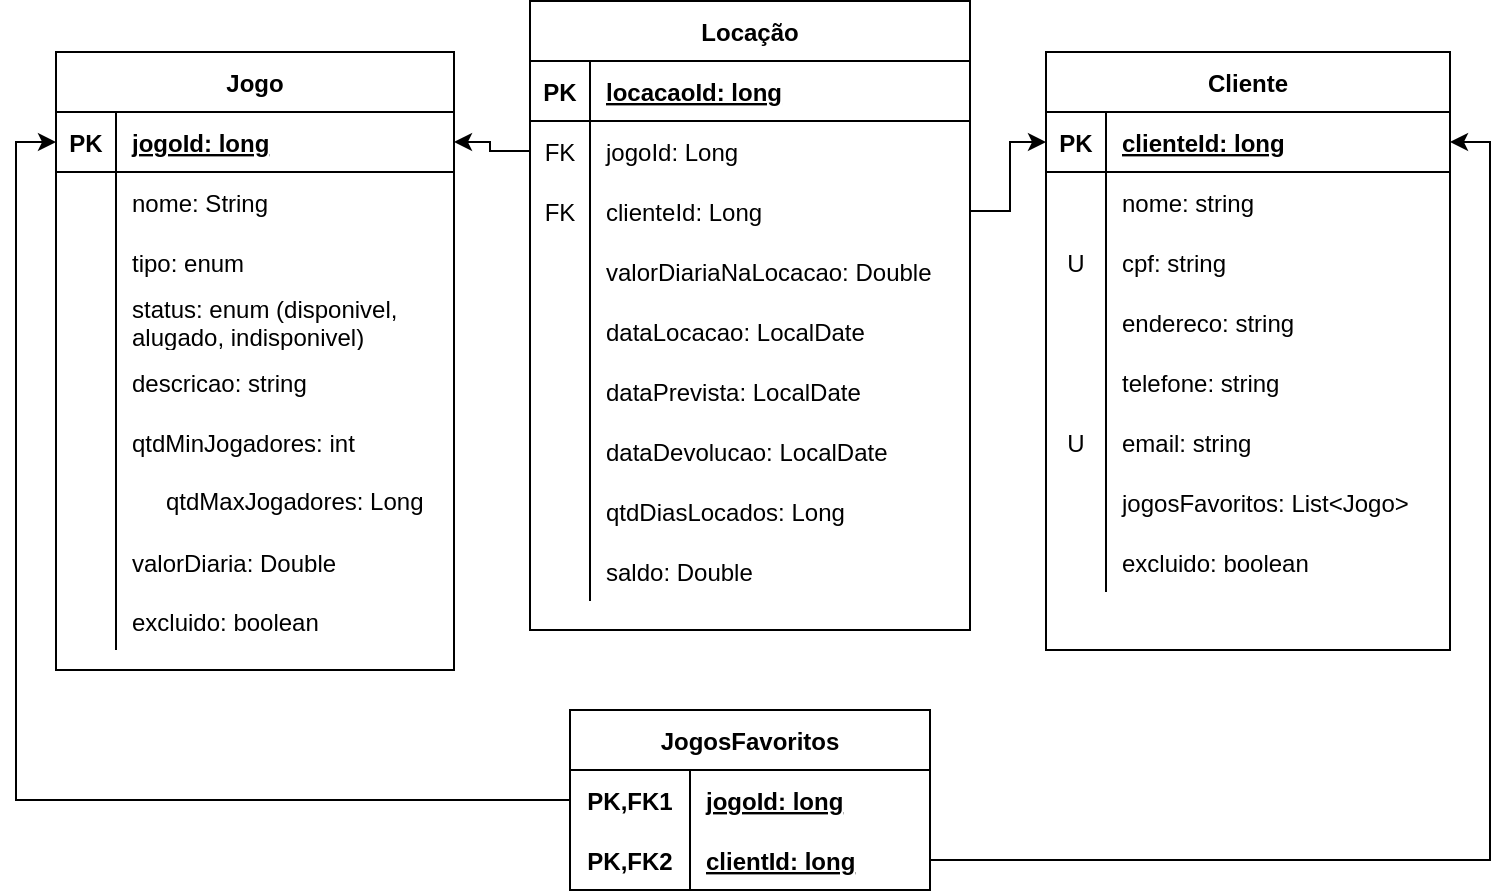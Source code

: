 <mxfile version="20.0.4" type="device" pages="2"><diagram id="NE9rhV71qfoNL68QPifR" name="Modelo Relacional"><mxGraphModel dx="1422" dy="697" grid="1" gridSize="10" guides="1" tooltips="1" connect="1" arrows="1" fold="1" page="1" pageScale="1" pageWidth="827" pageHeight="1169" math="0" shadow="0"><root><mxCell id="0"/><mxCell id="1" parent="0"/><mxCell id="B_tAIdcc6RBml5rSjRFt-22" value="Jogo" style="shape=table;startSize=30;container=1;collapsible=1;childLayout=tableLayout;fixedRows=1;rowLines=0;fontStyle=1;align=center;resizeLast=1;rounded=0;shadow=0;glass=0;sketch=0;" parent="1" vertex="1"><mxGeometry x="63" y="361" width="199" height="309" as="geometry"/></mxCell><mxCell id="B_tAIdcc6RBml5rSjRFt-23" value="" style="shape=tableRow;horizontal=0;startSize=0;swimlaneHead=0;swimlaneBody=0;fillColor=none;collapsible=0;dropTarget=0;points=[[0,0.5],[1,0.5]];portConstraint=eastwest;top=0;left=0;right=0;bottom=1;rounded=0;shadow=0;glass=0;sketch=0;" parent="B_tAIdcc6RBml5rSjRFt-22" vertex="1"><mxGeometry y="30" width="199" height="30" as="geometry"/></mxCell><mxCell id="B_tAIdcc6RBml5rSjRFt-24" value="PK" style="shape=partialRectangle;connectable=0;fillColor=none;top=0;left=0;bottom=0;right=0;fontStyle=1;overflow=hidden;rounded=0;shadow=0;glass=0;sketch=0;" parent="B_tAIdcc6RBml5rSjRFt-23" vertex="1"><mxGeometry width="30" height="30" as="geometry"><mxRectangle width="30" height="30" as="alternateBounds"/></mxGeometry></mxCell><mxCell id="B_tAIdcc6RBml5rSjRFt-25" value="jogoId: long" style="shape=partialRectangle;connectable=0;fillColor=none;top=0;left=0;bottom=0;right=0;align=left;spacingLeft=6;fontStyle=5;overflow=hidden;rounded=0;shadow=0;glass=0;sketch=0;" parent="B_tAIdcc6RBml5rSjRFt-23" vertex="1"><mxGeometry x="30" width="169" height="30" as="geometry"><mxRectangle width="169" height="30" as="alternateBounds"/></mxGeometry></mxCell><mxCell id="B_tAIdcc6RBml5rSjRFt-26" value="" style="shape=tableRow;horizontal=0;startSize=0;swimlaneHead=0;swimlaneBody=0;fillColor=none;collapsible=0;dropTarget=0;points=[[0,0.5],[1,0.5]];portConstraint=eastwest;top=0;left=0;right=0;bottom=0;rounded=0;shadow=0;glass=0;sketch=0;" parent="B_tAIdcc6RBml5rSjRFt-22" vertex="1"><mxGeometry y="60" width="199" height="30" as="geometry"/></mxCell><mxCell id="B_tAIdcc6RBml5rSjRFt-27" value="" style="shape=partialRectangle;connectable=0;fillColor=none;top=0;left=0;bottom=0;right=0;editable=1;overflow=hidden;rounded=0;shadow=0;glass=0;sketch=0;" parent="B_tAIdcc6RBml5rSjRFt-26" vertex="1"><mxGeometry width="30" height="30" as="geometry"><mxRectangle width="30" height="30" as="alternateBounds"/></mxGeometry></mxCell><mxCell id="B_tAIdcc6RBml5rSjRFt-28" value="nome: String" style="shape=partialRectangle;connectable=0;fillColor=none;top=0;left=0;bottom=0;right=0;align=left;spacingLeft=6;overflow=hidden;rounded=0;shadow=0;glass=0;sketch=0;" parent="B_tAIdcc6RBml5rSjRFt-26" vertex="1"><mxGeometry x="30" width="169" height="30" as="geometry"><mxRectangle width="169" height="30" as="alternateBounds"/></mxGeometry></mxCell><mxCell id="B_tAIdcc6RBml5rSjRFt-29" value="" style="shape=tableRow;horizontal=0;startSize=0;swimlaneHead=0;swimlaneBody=0;fillColor=none;collapsible=0;dropTarget=0;points=[[0,0.5],[1,0.5]];portConstraint=eastwest;top=0;left=0;right=0;bottom=0;rounded=0;shadow=0;glass=0;sketch=0;" parent="B_tAIdcc6RBml5rSjRFt-22" vertex="1"><mxGeometry y="90" width="199" height="30" as="geometry"/></mxCell><mxCell id="B_tAIdcc6RBml5rSjRFt-30" value="" style="shape=partialRectangle;connectable=0;fillColor=none;top=0;left=0;bottom=0;right=0;editable=1;overflow=hidden;rounded=0;shadow=0;glass=0;sketch=0;" parent="B_tAIdcc6RBml5rSjRFt-29" vertex="1"><mxGeometry width="30" height="30" as="geometry"><mxRectangle width="30" height="30" as="alternateBounds"/></mxGeometry></mxCell><mxCell id="B_tAIdcc6RBml5rSjRFt-31" value="tipo: enum" style="shape=partialRectangle;connectable=0;fillColor=none;top=0;left=0;bottom=0;right=0;align=left;spacingLeft=6;overflow=hidden;rounded=0;shadow=0;glass=0;sketch=0;" parent="B_tAIdcc6RBml5rSjRFt-29" vertex="1"><mxGeometry x="30" width="169" height="30" as="geometry"><mxRectangle width="169" height="30" as="alternateBounds"/></mxGeometry></mxCell><mxCell id="B_tAIdcc6RBml5rSjRFt-32" value="" style="shape=tableRow;horizontal=0;startSize=0;swimlaneHead=0;swimlaneBody=0;fillColor=none;collapsible=0;dropTarget=0;points=[[0,0.5],[1,0.5]];portConstraint=eastwest;top=0;left=0;right=0;bottom=0;rounded=0;shadow=0;glass=0;sketch=0;" parent="B_tAIdcc6RBml5rSjRFt-22" vertex="1"><mxGeometry y="120" width="199" height="30" as="geometry"/></mxCell><mxCell id="B_tAIdcc6RBml5rSjRFt-33" value="" style="shape=partialRectangle;connectable=0;fillColor=none;top=0;left=0;bottom=0;right=0;editable=1;overflow=hidden;rounded=0;shadow=0;glass=0;sketch=0;" parent="B_tAIdcc6RBml5rSjRFt-32" vertex="1"><mxGeometry width="30" height="30" as="geometry"><mxRectangle width="30" height="30" as="alternateBounds"/></mxGeometry></mxCell><mxCell id="B_tAIdcc6RBml5rSjRFt-34" value="status: enum (disponivel, &#10;alugado, indisponivel)" style="shape=partialRectangle;connectable=0;fillColor=none;top=0;left=0;bottom=0;right=0;align=left;spacingLeft=6;overflow=hidden;rounded=0;shadow=0;glass=0;sketch=0;" parent="B_tAIdcc6RBml5rSjRFt-32" vertex="1"><mxGeometry x="30" width="169" height="30" as="geometry"><mxRectangle width="169" height="30" as="alternateBounds"/></mxGeometry></mxCell><mxCell id="B_tAIdcc6RBml5rSjRFt-119" style="shape=tableRow;horizontal=0;startSize=0;swimlaneHead=0;swimlaneBody=0;fillColor=none;collapsible=0;dropTarget=0;points=[[0,0.5],[1,0.5]];portConstraint=eastwest;top=0;left=0;right=0;bottom=0;rounded=0;shadow=0;glass=0;sketch=0;" parent="B_tAIdcc6RBml5rSjRFt-22" vertex="1"><mxGeometry y="150" width="199" height="30" as="geometry"/></mxCell><mxCell id="B_tAIdcc6RBml5rSjRFt-120" style="shape=partialRectangle;connectable=0;fillColor=none;top=0;left=0;bottom=0;right=0;editable=1;overflow=hidden;rounded=0;shadow=0;glass=0;sketch=0;" parent="B_tAIdcc6RBml5rSjRFt-119" vertex="1"><mxGeometry width="30" height="30" as="geometry"><mxRectangle width="30" height="30" as="alternateBounds"/></mxGeometry></mxCell><mxCell id="B_tAIdcc6RBml5rSjRFt-121" value="descricao: string" style="shape=partialRectangle;connectable=0;fillColor=none;top=0;left=0;bottom=0;right=0;align=left;spacingLeft=6;overflow=hidden;rounded=0;shadow=0;glass=0;sketch=0;" parent="B_tAIdcc6RBml5rSjRFt-119" vertex="1"><mxGeometry x="30" width="169" height="30" as="geometry"><mxRectangle width="169" height="30" as="alternateBounds"/></mxGeometry></mxCell><mxCell id="B_tAIdcc6RBml5rSjRFt-125" style="shape=tableRow;horizontal=0;startSize=0;swimlaneHead=0;swimlaneBody=0;fillColor=none;collapsible=0;dropTarget=0;points=[[0,0.5],[1,0.5]];portConstraint=eastwest;top=0;left=0;right=0;bottom=0;rounded=0;shadow=0;glass=0;sketch=0;" parent="B_tAIdcc6RBml5rSjRFt-22" vertex="1"><mxGeometry y="180" width="199" height="30" as="geometry"/></mxCell><mxCell id="B_tAIdcc6RBml5rSjRFt-126" style="shape=partialRectangle;connectable=0;fillColor=none;top=0;left=0;bottom=0;right=0;editable=1;overflow=hidden;rounded=0;shadow=0;glass=0;sketch=0;" parent="B_tAIdcc6RBml5rSjRFt-125" vertex="1"><mxGeometry width="30" height="30" as="geometry"><mxRectangle width="30" height="30" as="alternateBounds"/></mxGeometry></mxCell><mxCell id="B_tAIdcc6RBml5rSjRFt-127" value="qtdMinJogadores: int" style="shape=partialRectangle;connectable=0;fillColor=none;top=0;left=0;bottom=0;right=0;align=left;spacingLeft=6;overflow=hidden;rounded=0;shadow=0;glass=0;sketch=0;" parent="B_tAIdcc6RBml5rSjRFt-125" vertex="1"><mxGeometry x="30" width="169" height="30" as="geometry"><mxRectangle width="169" height="30" as="alternateBounds"/></mxGeometry></mxCell><mxCell id="T0FsL4j6vbWhWxtFbMw2-65" style="shape=tableRow;horizontal=0;startSize=0;swimlaneHead=0;swimlaneBody=0;fillColor=none;collapsible=0;dropTarget=0;points=[[0,0.5],[1,0.5]];portConstraint=eastwest;top=0;left=0;right=0;bottom=0;rounded=0;shadow=0;glass=0;sketch=0;" parent="B_tAIdcc6RBml5rSjRFt-22" vertex="1"><mxGeometry y="210" width="199" height="30" as="geometry"/></mxCell><mxCell id="T0FsL4j6vbWhWxtFbMw2-66" style="shape=partialRectangle;connectable=0;fillColor=none;top=0;left=0;bottom=0;right=0;editable=1;overflow=hidden;rounded=0;shadow=0;glass=0;sketch=0;" parent="T0FsL4j6vbWhWxtFbMw2-65" vertex="1"><mxGeometry width="30" height="30" as="geometry"><mxRectangle width="30" height="30" as="alternateBounds"/></mxGeometry></mxCell><mxCell id="T0FsL4j6vbWhWxtFbMw2-67" value="" style="shape=partialRectangle;connectable=0;fillColor=none;top=0;left=0;bottom=0;right=0;align=left;spacingLeft=6;overflow=hidden;rounded=0;shadow=0;glass=0;sketch=0;" parent="T0FsL4j6vbWhWxtFbMw2-65" vertex="1"><mxGeometry x="30" width="169" height="30" as="geometry"><mxRectangle width="169" height="30" as="alternateBounds"/></mxGeometry></mxCell><mxCell id="T0FsL4j6vbWhWxtFbMw2-25" style="shape=tableRow;horizontal=0;startSize=0;swimlaneHead=0;swimlaneBody=0;fillColor=none;collapsible=0;dropTarget=0;points=[[0,0.5],[1,0.5]];portConstraint=eastwest;top=0;left=0;right=0;bottom=0;rounded=0;shadow=0;glass=0;sketch=0;" parent="B_tAIdcc6RBml5rSjRFt-22" vertex="1"><mxGeometry y="240" width="199" height="30" as="geometry"/></mxCell><mxCell id="T0FsL4j6vbWhWxtFbMw2-26" style="shape=partialRectangle;connectable=0;fillColor=none;top=0;left=0;bottom=0;right=0;editable=1;overflow=hidden;rounded=0;shadow=0;glass=0;sketch=0;" parent="T0FsL4j6vbWhWxtFbMw2-25" vertex="1"><mxGeometry width="30" height="30" as="geometry"><mxRectangle width="30" height="30" as="alternateBounds"/></mxGeometry></mxCell><mxCell id="T0FsL4j6vbWhWxtFbMw2-27" value="valorDiaria: Double" style="shape=partialRectangle;connectable=0;fillColor=none;top=0;left=0;bottom=0;right=0;align=left;spacingLeft=6;overflow=hidden;rounded=0;shadow=0;glass=0;sketch=0;" parent="T0FsL4j6vbWhWxtFbMw2-25" vertex="1"><mxGeometry x="30" width="169" height="30" as="geometry"><mxRectangle width="169" height="30" as="alternateBounds"/></mxGeometry></mxCell><mxCell id="XvFpRWUk5PKweWS8wLAY-7" style="shape=tableRow;horizontal=0;startSize=0;swimlaneHead=0;swimlaneBody=0;fillColor=none;collapsible=0;dropTarget=0;points=[[0,0.5],[1,0.5]];portConstraint=eastwest;top=0;left=0;right=0;bottom=0;rounded=0;shadow=0;glass=0;sketch=0;" vertex="1" parent="B_tAIdcc6RBml5rSjRFt-22"><mxGeometry y="270" width="199" height="29" as="geometry"/></mxCell><mxCell id="XvFpRWUk5PKweWS8wLAY-8" style="shape=partialRectangle;connectable=0;fillColor=none;top=0;left=0;bottom=0;right=0;editable=1;overflow=hidden;rounded=0;shadow=0;glass=0;sketch=0;" vertex="1" parent="XvFpRWUk5PKweWS8wLAY-7"><mxGeometry width="30" height="29" as="geometry"><mxRectangle width="30" height="29" as="alternateBounds"/></mxGeometry></mxCell><mxCell id="XvFpRWUk5PKweWS8wLAY-9" value="excluido: boolean" style="shape=partialRectangle;connectable=0;fillColor=none;top=0;left=0;bottom=0;right=0;align=left;spacingLeft=6;overflow=hidden;rounded=0;shadow=0;glass=0;sketch=0;" vertex="1" parent="XvFpRWUk5PKweWS8wLAY-7"><mxGeometry x="30" width="169" height="29" as="geometry"><mxRectangle width="169" height="29" as="alternateBounds"/></mxGeometry></mxCell><mxCell id="B_tAIdcc6RBml5rSjRFt-35" value="Cliente" style="shape=table;startSize=30;container=1;collapsible=1;childLayout=tableLayout;fixedRows=1;rowLines=0;fontStyle=1;align=center;resizeLast=1;rounded=0;shadow=0;glass=0;sketch=0;" parent="1" vertex="1"><mxGeometry x="558" y="361" width="202" height="299" as="geometry"/></mxCell><mxCell id="B_tAIdcc6RBml5rSjRFt-36" value="" style="shape=tableRow;horizontal=0;startSize=0;swimlaneHead=0;swimlaneBody=0;fillColor=none;collapsible=0;dropTarget=0;points=[[0,0.5],[1,0.5]];portConstraint=eastwest;top=0;left=0;right=0;bottom=1;rounded=0;shadow=0;glass=0;sketch=0;" parent="B_tAIdcc6RBml5rSjRFt-35" vertex="1"><mxGeometry y="30" width="202" height="30" as="geometry"/></mxCell><mxCell id="B_tAIdcc6RBml5rSjRFt-37" value="PK" style="shape=partialRectangle;connectable=0;fillColor=none;top=0;left=0;bottom=0;right=0;fontStyle=1;overflow=hidden;rounded=0;shadow=0;glass=0;sketch=0;" parent="B_tAIdcc6RBml5rSjRFt-36" vertex="1"><mxGeometry width="30" height="30" as="geometry"><mxRectangle width="30" height="30" as="alternateBounds"/></mxGeometry></mxCell><mxCell id="B_tAIdcc6RBml5rSjRFt-38" value="clienteId: long" style="shape=partialRectangle;connectable=0;fillColor=none;top=0;left=0;bottom=0;right=0;align=left;spacingLeft=6;fontStyle=5;overflow=hidden;rounded=0;shadow=0;glass=0;sketch=0;" parent="B_tAIdcc6RBml5rSjRFt-36" vertex="1"><mxGeometry x="30" width="172" height="30" as="geometry"><mxRectangle width="172" height="30" as="alternateBounds"/></mxGeometry></mxCell><mxCell id="B_tAIdcc6RBml5rSjRFt-39" value="" style="shape=tableRow;horizontal=0;startSize=0;swimlaneHead=0;swimlaneBody=0;fillColor=none;collapsible=0;dropTarget=0;points=[[0,0.5],[1,0.5]];portConstraint=eastwest;top=0;left=0;right=0;bottom=0;rounded=0;shadow=0;glass=0;sketch=0;" parent="B_tAIdcc6RBml5rSjRFt-35" vertex="1"><mxGeometry y="60" width="202" height="30" as="geometry"/></mxCell><mxCell id="B_tAIdcc6RBml5rSjRFt-40" value="" style="shape=partialRectangle;connectable=0;fillColor=none;top=0;left=0;bottom=0;right=0;editable=1;overflow=hidden;rounded=0;shadow=0;glass=0;sketch=0;" parent="B_tAIdcc6RBml5rSjRFt-39" vertex="1"><mxGeometry width="30" height="30" as="geometry"><mxRectangle width="30" height="30" as="alternateBounds"/></mxGeometry></mxCell><mxCell id="B_tAIdcc6RBml5rSjRFt-41" value="nome: string" style="shape=partialRectangle;connectable=0;fillColor=none;top=0;left=0;bottom=0;right=0;align=left;spacingLeft=6;overflow=hidden;rounded=0;shadow=0;glass=0;sketch=0;" parent="B_tAIdcc6RBml5rSjRFt-39" vertex="1"><mxGeometry x="30" width="172" height="30" as="geometry"><mxRectangle width="172" height="30" as="alternateBounds"/></mxGeometry></mxCell><mxCell id="B_tAIdcc6RBml5rSjRFt-42" value="" style="shape=tableRow;horizontal=0;startSize=0;swimlaneHead=0;swimlaneBody=0;fillColor=none;collapsible=0;dropTarget=0;points=[[0,0.5],[1,0.5]];portConstraint=eastwest;top=0;left=0;right=0;bottom=0;rounded=0;shadow=0;glass=0;sketch=0;" parent="B_tAIdcc6RBml5rSjRFt-35" vertex="1"><mxGeometry y="90" width="202" height="30" as="geometry"/></mxCell><mxCell id="B_tAIdcc6RBml5rSjRFt-43" value="U" style="shape=partialRectangle;connectable=0;fillColor=none;top=0;left=0;bottom=0;right=0;editable=1;overflow=hidden;rounded=0;shadow=0;glass=0;sketch=0;" parent="B_tAIdcc6RBml5rSjRFt-42" vertex="1"><mxGeometry width="30" height="30" as="geometry"><mxRectangle width="30" height="30" as="alternateBounds"/></mxGeometry></mxCell><mxCell id="B_tAIdcc6RBml5rSjRFt-44" value="cpf: string" style="shape=partialRectangle;connectable=0;fillColor=none;top=0;left=0;bottom=0;right=0;align=left;spacingLeft=6;overflow=hidden;rounded=0;shadow=0;glass=0;sketch=0;" parent="B_tAIdcc6RBml5rSjRFt-42" vertex="1"><mxGeometry x="30" width="172" height="30" as="geometry"><mxRectangle width="172" height="30" as="alternateBounds"/></mxGeometry></mxCell><mxCell id="B_tAIdcc6RBml5rSjRFt-45" value="" style="shape=tableRow;horizontal=0;startSize=0;swimlaneHead=0;swimlaneBody=0;fillColor=none;collapsible=0;dropTarget=0;points=[[0,0.5],[1,0.5]];portConstraint=eastwest;top=0;left=0;right=0;bottom=0;rounded=0;shadow=0;glass=0;sketch=0;" parent="B_tAIdcc6RBml5rSjRFt-35" vertex="1"><mxGeometry y="120" width="202" height="30" as="geometry"/></mxCell><mxCell id="B_tAIdcc6RBml5rSjRFt-46" value="" style="shape=partialRectangle;connectable=0;fillColor=none;top=0;left=0;bottom=0;right=0;editable=1;overflow=hidden;rounded=0;shadow=0;glass=0;sketch=0;" parent="B_tAIdcc6RBml5rSjRFt-45" vertex="1"><mxGeometry width="30" height="30" as="geometry"><mxRectangle width="30" height="30" as="alternateBounds"/></mxGeometry></mxCell><mxCell id="B_tAIdcc6RBml5rSjRFt-47" value="endereco: string" style="shape=partialRectangle;connectable=0;fillColor=none;top=0;left=0;bottom=0;right=0;align=left;spacingLeft=6;overflow=hidden;rounded=0;shadow=0;glass=0;sketch=0;" parent="B_tAIdcc6RBml5rSjRFt-45" vertex="1"><mxGeometry x="30" width="172" height="30" as="geometry"><mxRectangle width="172" height="30" as="alternateBounds"/></mxGeometry></mxCell><mxCell id="B_tAIdcc6RBml5rSjRFt-128" style="shape=tableRow;horizontal=0;startSize=0;swimlaneHead=0;swimlaneBody=0;fillColor=none;collapsible=0;dropTarget=0;points=[[0,0.5],[1,0.5]];portConstraint=eastwest;top=0;left=0;right=0;bottom=0;rounded=0;shadow=0;glass=0;sketch=0;" parent="B_tAIdcc6RBml5rSjRFt-35" vertex="1"><mxGeometry y="150" width="202" height="30" as="geometry"/></mxCell><mxCell id="B_tAIdcc6RBml5rSjRFt-129" style="shape=partialRectangle;connectable=0;fillColor=none;top=0;left=0;bottom=0;right=0;editable=1;overflow=hidden;rounded=0;shadow=0;glass=0;sketch=0;" parent="B_tAIdcc6RBml5rSjRFt-128" vertex="1"><mxGeometry width="30" height="30" as="geometry"><mxRectangle width="30" height="30" as="alternateBounds"/></mxGeometry></mxCell><mxCell id="B_tAIdcc6RBml5rSjRFt-130" value="telefone: string" style="shape=partialRectangle;connectable=0;fillColor=none;top=0;left=0;bottom=0;right=0;align=left;spacingLeft=6;overflow=hidden;rounded=0;shadow=0;glass=0;sketch=0;" parent="B_tAIdcc6RBml5rSjRFt-128" vertex="1"><mxGeometry x="30" width="172" height="30" as="geometry"><mxRectangle width="172" height="30" as="alternateBounds"/></mxGeometry></mxCell><mxCell id="B_tAIdcc6RBml5rSjRFt-131" style="shape=tableRow;horizontal=0;startSize=0;swimlaneHead=0;swimlaneBody=0;fillColor=none;collapsible=0;dropTarget=0;points=[[0,0.5],[1,0.5]];portConstraint=eastwest;top=0;left=0;right=0;bottom=0;rounded=0;shadow=0;glass=0;sketch=0;" parent="B_tAIdcc6RBml5rSjRFt-35" vertex="1"><mxGeometry y="180" width="202" height="30" as="geometry"/></mxCell><mxCell id="B_tAIdcc6RBml5rSjRFt-132" value="U" style="shape=partialRectangle;connectable=0;fillColor=none;top=0;left=0;bottom=0;right=0;editable=1;overflow=hidden;rounded=0;shadow=0;glass=0;sketch=0;" parent="B_tAIdcc6RBml5rSjRFt-131" vertex="1"><mxGeometry width="30" height="30" as="geometry"><mxRectangle width="30" height="30" as="alternateBounds"/></mxGeometry></mxCell><mxCell id="B_tAIdcc6RBml5rSjRFt-133" value="email: string" style="shape=partialRectangle;connectable=0;fillColor=none;top=0;left=0;bottom=0;right=0;align=left;spacingLeft=6;overflow=hidden;rounded=0;shadow=0;glass=0;sketch=0;" parent="B_tAIdcc6RBml5rSjRFt-131" vertex="1"><mxGeometry x="30" width="172" height="30" as="geometry"><mxRectangle width="172" height="30" as="alternateBounds"/></mxGeometry></mxCell><mxCell id="XvFpRWUk5PKweWS8wLAY-1" style="shape=tableRow;horizontal=0;startSize=0;swimlaneHead=0;swimlaneBody=0;fillColor=none;collapsible=0;dropTarget=0;points=[[0,0.5],[1,0.5]];portConstraint=eastwest;top=0;left=0;right=0;bottom=0;rounded=0;shadow=0;glass=0;sketch=0;" vertex="1" parent="B_tAIdcc6RBml5rSjRFt-35"><mxGeometry y="210" width="202" height="30" as="geometry"/></mxCell><mxCell id="XvFpRWUk5PKweWS8wLAY-2" style="shape=partialRectangle;connectable=0;fillColor=none;top=0;left=0;bottom=0;right=0;editable=1;overflow=hidden;rounded=0;shadow=0;glass=0;sketch=0;" vertex="1" parent="XvFpRWUk5PKweWS8wLAY-1"><mxGeometry width="30" height="30" as="geometry"><mxRectangle width="30" height="30" as="alternateBounds"/></mxGeometry></mxCell><mxCell id="XvFpRWUk5PKweWS8wLAY-3" value="jogosFavoritos: List&lt;Jogo&gt;" style="shape=partialRectangle;connectable=0;fillColor=none;top=0;left=0;bottom=0;right=0;align=left;spacingLeft=6;overflow=hidden;rounded=0;shadow=0;glass=0;sketch=0;" vertex="1" parent="XvFpRWUk5PKweWS8wLAY-1"><mxGeometry x="30" width="172" height="30" as="geometry"><mxRectangle width="172" height="30" as="alternateBounds"/></mxGeometry></mxCell><mxCell id="T0FsL4j6vbWhWxtFbMw2-4" style="shape=tableRow;horizontal=0;startSize=0;swimlaneHead=0;swimlaneBody=0;fillColor=none;collapsible=0;dropTarget=0;points=[[0,0.5],[1,0.5]];portConstraint=eastwest;top=0;left=0;right=0;bottom=0;rounded=0;shadow=0;glass=0;sketch=0;" parent="B_tAIdcc6RBml5rSjRFt-35" vertex="1"><mxGeometry y="240" width="202" height="30" as="geometry"/></mxCell><mxCell id="T0FsL4j6vbWhWxtFbMw2-5" style="shape=partialRectangle;connectable=0;fillColor=none;top=0;left=0;bottom=0;right=0;editable=1;overflow=hidden;rounded=0;shadow=0;glass=0;sketch=0;" parent="T0FsL4j6vbWhWxtFbMw2-4" vertex="1"><mxGeometry width="30" height="30" as="geometry"><mxRectangle width="30" height="30" as="alternateBounds"/></mxGeometry></mxCell><mxCell id="T0FsL4j6vbWhWxtFbMw2-6" value="excluido: boolean" style="shape=partialRectangle;connectable=0;fillColor=none;top=0;left=0;bottom=0;right=0;align=left;spacingLeft=6;overflow=hidden;rounded=0;shadow=0;glass=0;sketch=0;" parent="T0FsL4j6vbWhWxtFbMw2-4" vertex="1"><mxGeometry x="30" width="172" height="30" as="geometry"><mxRectangle width="172" height="30" as="alternateBounds"/></mxGeometry></mxCell><mxCell id="B_tAIdcc6RBml5rSjRFt-48" value="Locação" style="shape=table;startSize=30;container=1;collapsible=1;childLayout=tableLayout;fixedRows=1;rowLines=0;fontStyle=1;align=center;resizeLast=1;rounded=0;shadow=0;glass=0;sketch=0;" parent="1" vertex="1"><mxGeometry x="300" y="335.5" width="220" height="314.5" as="geometry"/></mxCell><mxCell id="B_tAIdcc6RBml5rSjRFt-49" value="" style="shape=tableRow;horizontal=0;startSize=0;swimlaneHead=0;swimlaneBody=0;fillColor=none;collapsible=0;dropTarget=0;points=[[0,0.5],[1,0.5]];portConstraint=eastwest;top=0;left=0;right=0;bottom=1;rounded=0;shadow=0;glass=0;sketch=0;" parent="B_tAIdcc6RBml5rSjRFt-48" vertex="1"><mxGeometry y="30" width="220" height="30" as="geometry"/></mxCell><mxCell id="B_tAIdcc6RBml5rSjRFt-50" value="PK" style="shape=partialRectangle;connectable=0;fillColor=none;top=0;left=0;bottom=0;right=0;fontStyle=1;overflow=hidden;rounded=0;shadow=0;glass=0;sketch=0;" parent="B_tAIdcc6RBml5rSjRFt-49" vertex="1"><mxGeometry width="30" height="30" as="geometry"><mxRectangle width="30" height="30" as="alternateBounds"/></mxGeometry></mxCell><mxCell id="B_tAIdcc6RBml5rSjRFt-51" value="locacaoId: long" style="shape=partialRectangle;connectable=0;fillColor=none;top=0;left=0;bottom=0;right=0;align=left;spacingLeft=6;fontStyle=5;overflow=hidden;rounded=0;shadow=0;glass=0;sketch=0;" parent="B_tAIdcc6RBml5rSjRFt-49" vertex="1"><mxGeometry x="30" width="190" height="30" as="geometry"><mxRectangle width="190" height="30" as="alternateBounds"/></mxGeometry></mxCell><mxCell id="B_tAIdcc6RBml5rSjRFt-52" value="" style="shape=tableRow;horizontal=0;startSize=0;swimlaneHead=0;swimlaneBody=0;fillColor=none;collapsible=0;dropTarget=0;points=[[0,0.5],[1,0.5]];portConstraint=eastwest;top=0;left=0;right=0;bottom=0;rounded=0;shadow=0;glass=0;sketch=0;" parent="B_tAIdcc6RBml5rSjRFt-48" vertex="1"><mxGeometry y="60" width="220" height="30" as="geometry"/></mxCell><mxCell id="B_tAIdcc6RBml5rSjRFt-53" value="FK" style="shape=partialRectangle;connectable=0;fillColor=none;top=0;left=0;bottom=0;right=0;editable=1;overflow=hidden;rounded=0;shadow=0;glass=0;sketch=0;" parent="B_tAIdcc6RBml5rSjRFt-52" vertex="1"><mxGeometry width="30" height="30" as="geometry"><mxRectangle width="30" height="30" as="alternateBounds"/></mxGeometry></mxCell><mxCell id="B_tAIdcc6RBml5rSjRFt-54" value="jogoId: Long" style="shape=partialRectangle;connectable=0;fillColor=none;top=0;left=0;bottom=0;right=0;align=left;spacingLeft=6;overflow=hidden;rounded=0;shadow=0;glass=0;sketch=0;" parent="B_tAIdcc6RBml5rSjRFt-52" vertex="1"><mxGeometry x="30" width="190" height="30" as="geometry"><mxRectangle width="190" height="30" as="alternateBounds"/></mxGeometry></mxCell><mxCell id="B_tAIdcc6RBml5rSjRFt-55" value="" style="shape=tableRow;horizontal=0;startSize=0;swimlaneHead=0;swimlaneBody=0;fillColor=none;collapsible=0;dropTarget=0;points=[[0,0.5],[1,0.5]];portConstraint=eastwest;top=0;left=0;right=0;bottom=0;rounded=0;shadow=0;glass=0;sketch=0;" parent="B_tAIdcc6RBml5rSjRFt-48" vertex="1"><mxGeometry y="90" width="220" height="30" as="geometry"/></mxCell><mxCell id="B_tAIdcc6RBml5rSjRFt-56" value="FK" style="shape=partialRectangle;connectable=0;fillColor=none;top=0;left=0;bottom=0;right=0;editable=1;overflow=hidden;rounded=0;shadow=0;glass=0;sketch=0;" parent="B_tAIdcc6RBml5rSjRFt-55" vertex="1"><mxGeometry width="30" height="30" as="geometry"><mxRectangle width="30" height="30" as="alternateBounds"/></mxGeometry></mxCell><mxCell id="B_tAIdcc6RBml5rSjRFt-57" value="clienteId: Long" style="shape=partialRectangle;connectable=0;fillColor=none;top=0;left=0;bottom=0;right=0;align=left;spacingLeft=6;overflow=hidden;rounded=0;shadow=0;glass=0;sketch=0;" parent="B_tAIdcc6RBml5rSjRFt-55" vertex="1"><mxGeometry x="30" width="190" height="30" as="geometry"><mxRectangle width="190" height="30" as="alternateBounds"/></mxGeometry></mxCell><mxCell id="T0FsL4j6vbWhWxtFbMw2-28" style="shape=tableRow;horizontal=0;startSize=0;swimlaneHead=0;swimlaneBody=0;fillColor=none;collapsible=0;dropTarget=0;points=[[0,0.5],[1,0.5]];portConstraint=eastwest;top=0;left=0;right=0;bottom=0;rounded=0;shadow=0;glass=0;sketch=0;" parent="B_tAIdcc6RBml5rSjRFt-48" vertex="1"><mxGeometry y="120" width="220" height="30" as="geometry"/></mxCell><mxCell id="T0FsL4j6vbWhWxtFbMw2-29" style="shape=partialRectangle;connectable=0;fillColor=none;top=0;left=0;bottom=0;right=0;editable=1;overflow=hidden;rounded=0;shadow=0;glass=0;sketch=0;" parent="T0FsL4j6vbWhWxtFbMw2-28" vertex="1"><mxGeometry width="30" height="30" as="geometry"><mxRectangle width="30" height="30" as="alternateBounds"/></mxGeometry></mxCell><mxCell id="T0FsL4j6vbWhWxtFbMw2-30" value="valorDiariaNaLocacao: Double" style="shape=partialRectangle;connectable=0;fillColor=none;top=0;left=0;bottom=0;right=0;align=left;spacingLeft=6;overflow=hidden;rounded=0;shadow=0;glass=0;sketch=0;" parent="T0FsL4j6vbWhWxtFbMw2-28" vertex="1"><mxGeometry x="30" width="190" height="30" as="geometry"><mxRectangle width="190" height="30" as="alternateBounds"/></mxGeometry></mxCell><mxCell id="B_tAIdcc6RBml5rSjRFt-58" value="" style="shape=tableRow;horizontal=0;startSize=0;swimlaneHead=0;swimlaneBody=0;fillColor=none;collapsible=0;dropTarget=0;points=[[0,0.5],[1,0.5]];portConstraint=eastwest;top=0;left=0;right=0;bottom=0;rounded=0;shadow=0;glass=0;sketch=0;" parent="B_tAIdcc6RBml5rSjRFt-48" vertex="1"><mxGeometry y="150" width="220" height="30" as="geometry"/></mxCell><mxCell id="B_tAIdcc6RBml5rSjRFt-59" value="" style="shape=partialRectangle;connectable=0;fillColor=none;top=0;left=0;bottom=0;right=0;editable=1;overflow=hidden;rounded=0;shadow=0;glass=0;sketch=0;" parent="B_tAIdcc6RBml5rSjRFt-58" vertex="1"><mxGeometry width="30" height="30" as="geometry"><mxRectangle width="30" height="30" as="alternateBounds"/></mxGeometry></mxCell><mxCell id="B_tAIdcc6RBml5rSjRFt-60" value="dataLocacao: LocalDate" style="shape=partialRectangle;connectable=0;fillColor=none;top=0;left=0;bottom=0;right=0;align=left;spacingLeft=6;overflow=hidden;rounded=0;shadow=0;glass=0;sketch=0;" parent="B_tAIdcc6RBml5rSjRFt-58" vertex="1"><mxGeometry x="30" width="190" height="30" as="geometry"><mxRectangle width="190" height="30" as="alternateBounds"/></mxGeometry></mxCell><mxCell id="B_tAIdcc6RBml5rSjRFt-137" style="shape=tableRow;horizontal=0;startSize=0;swimlaneHead=0;swimlaneBody=0;fillColor=none;collapsible=0;dropTarget=0;points=[[0,0.5],[1,0.5]];portConstraint=eastwest;top=0;left=0;right=0;bottom=0;rounded=0;shadow=0;glass=0;sketch=0;" parent="B_tAIdcc6RBml5rSjRFt-48" vertex="1"><mxGeometry y="180" width="220" height="30" as="geometry"/></mxCell><mxCell id="B_tAIdcc6RBml5rSjRFt-138" style="shape=partialRectangle;connectable=0;fillColor=none;top=0;left=0;bottom=0;right=0;editable=1;overflow=hidden;rounded=0;shadow=0;glass=0;sketch=0;" parent="B_tAIdcc6RBml5rSjRFt-137" vertex="1"><mxGeometry width="30" height="30" as="geometry"><mxRectangle width="30" height="30" as="alternateBounds"/></mxGeometry></mxCell><mxCell id="B_tAIdcc6RBml5rSjRFt-139" value="dataPrevista: LocalDate" style="shape=partialRectangle;connectable=0;fillColor=none;top=0;left=0;bottom=0;right=0;align=left;spacingLeft=6;overflow=hidden;rounded=0;shadow=0;glass=0;sketch=0;" parent="B_tAIdcc6RBml5rSjRFt-137" vertex="1"><mxGeometry x="30" width="190" height="30" as="geometry"><mxRectangle width="190" height="30" as="alternateBounds"/></mxGeometry></mxCell><mxCell id="B_tAIdcc6RBml5rSjRFt-134" style="shape=tableRow;horizontal=0;startSize=0;swimlaneHead=0;swimlaneBody=0;fillColor=none;collapsible=0;dropTarget=0;points=[[0,0.5],[1,0.5]];portConstraint=eastwest;top=0;left=0;right=0;bottom=0;rounded=0;shadow=0;glass=0;sketch=0;" parent="B_tAIdcc6RBml5rSjRFt-48" vertex="1"><mxGeometry y="210" width="220" height="30" as="geometry"/></mxCell><mxCell id="B_tAIdcc6RBml5rSjRFt-135" style="shape=partialRectangle;connectable=0;fillColor=none;top=0;left=0;bottom=0;right=0;editable=1;overflow=hidden;rounded=0;shadow=0;glass=0;sketch=0;" parent="B_tAIdcc6RBml5rSjRFt-134" vertex="1"><mxGeometry width="30" height="30" as="geometry"><mxRectangle width="30" height="30" as="alternateBounds"/></mxGeometry></mxCell><mxCell id="B_tAIdcc6RBml5rSjRFt-136" value="dataDevolucao: LocalDate" style="shape=partialRectangle;connectable=0;fillColor=none;top=0;left=0;bottom=0;right=0;align=left;spacingLeft=6;overflow=hidden;rounded=0;shadow=0;glass=0;sketch=0;" parent="B_tAIdcc6RBml5rSjRFt-134" vertex="1"><mxGeometry x="30" width="190" height="30" as="geometry"><mxRectangle width="190" height="30" as="alternateBounds"/></mxGeometry></mxCell><mxCell id="XvFpRWUk5PKweWS8wLAY-33" style="shape=tableRow;horizontal=0;startSize=0;swimlaneHead=0;swimlaneBody=0;fillColor=none;collapsible=0;dropTarget=0;points=[[0,0.5],[1,0.5]];portConstraint=eastwest;top=0;left=0;right=0;bottom=0;rounded=0;shadow=0;glass=0;sketch=0;" vertex="1" parent="B_tAIdcc6RBml5rSjRFt-48"><mxGeometry y="240" width="220" height="30" as="geometry"/></mxCell><mxCell id="XvFpRWUk5PKweWS8wLAY-34" style="shape=partialRectangle;connectable=0;fillColor=none;top=0;left=0;bottom=0;right=0;editable=1;overflow=hidden;rounded=0;shadow=0;glass=0;sketch=0;" vertex="1" parent="XvFpRWUk5PKweWS8wLAY-33"><mxGeometry width="30" height="30" as="geometry"><mxRectangle width="30" height="30" as="alternateBounds"/></mxGeometry></mxCell><mxCell id="XvFpRWUk5PKweWS8wLAY-35" value="qtdDiasLocados: Long" style="shape=partialRectangle;connectable=0;fillColor=none;top=0;left=0;bottom=0;right=0;align=left;spacingLeft=6;overflow=hidden;rounded=0;shadow=0;glass=0;sketch=0;" vertex="1" parent="XvFpRWUk5PKweWS8wLAY-33"><mxGeometry x="30" width="190" height="30" as="geometry"><mxRectangle width="190" height="30" as="alternateBounds"/></mxGeometry></mxCell><mxCell id="XvFpRWUk5PKweWS8wLAY-36" style="shape=tableRow;horizontal=0;startSize=0;swimlaneHead=0;swimlaneBody=0;fillColor=none;collapsible=0;dropTarget=0;points=[[0,0.5],[1,0.5]];portConstraint=eastwest;top=0;left=0;right=0;bottom=0;rounded=0;shadow=0;glass=0;sketch=0;" vertex="1" parent="B_tAIdcc6RBml5rSjRFt-48"><mxGeometry y="270" width="220" height="30" as="geometry"/></mxCell><mxCell id="XvFpRWUk5PKweWS8wLAY-37" style="shape=partialRectangle;connectable=0;fillColor=none;top=0;left=0;bottom=0;right=0;editable=1;overflow=hidden;rounded=0;shadow=0;glass=0;sketch=0;" vertex="1" parent="XvFpRWUk5PKweWS8wLAY-36"><mxGeometry width="30" height="30" as="geometry"><mxRectangle width="30" height="30" as="alternateBounds"/></mxGeometry></mxCell><mxCell id="XvFpRWUk5PKweWS8wLAY-38" value="saldo: Double" style="shape=partialRectangle;connectable=0;fillColor=none;top=0;left=0;bottom=0;right=0;align=left;spacingLeft=6;overflow=hidden;rounded=0;shadow=0;glass=0;sketch=0;" vertex="1" parent="XvFpRWUk5PKweWS8wLAY-36"><mxGeometry x="30" width="190" height="30" as="geometry"><mxRectangle width="190" height="30" as="alternateBounds"/></mxGeometry></mxCell><mxCell id="T0FsL4j6vbWhWxtFbMw2-86" value="qtdMaxJogadores: Long" style="shape=partialRectangle;connectable=0;fillColor=none;top=0;left=0;bottom=0;right=0;align=left;spacingLeft=6;overflow=hidden;rounded=0;shadow=0;glass=0;sketch=0;" parent="1" vertex="1"><mxGeometry x="110" y="570" width="150" height="30" as="geometry"><mxRectangle width="150" height="30" as="alternateBounds"/></mxGeometry></mxCell><mxCell id="T0FsL4j6vbWhWxtFbMw2-103" style="edgeStyle=orthogonalEdgeStyle;rounded=0;orthogonalLoop=1;jettySize=auto;html=1;entryX=0;entryY=0.5;entryDx=0;entryDy=0;" parent="1" source="B_tAIdcc6RBml5rSjRFt-55" target="B_tAIdcc6RBml5rSjRFt-36" edge="1"><mxGeometry relative="1" as="geometry"/></mxCell><mxCell id="T0FsL4j6vbWhWxtFbMw2-104" style="edgeStyle=orthogonalEdgeStyle;rounded=0;orthogonalLoop=1;jettySize=auto;html=1;entryX=1;entryY=0.5;entryDx=0;entryDy=0;" parent="1" source="B_tAIdcc6RBml5rSjRFt-52" target="B_tAIdcc6RBml5rSjRFt-23" edge="1"><mxGeometry relative="1" as="geometry"/></mxCell><mxCell id="Sx9HTDsCoFWxuq7kjcaa-29" style="edgeStyle=orthogonalEdgeStyle;rounded=0;orthogonalLoop=1;jettySize=auto;html=1;entryX=0;entryY=0.5;entryDx=0;entryDy=0;exitX=0;exitY=0.5;exitDx=0;exitDy=0;" parent="1" source="Sx9HTDsCoFWxuq7kjcaa-33" target="B_tAIdcc6RBml5rSjRFt-23" edge="1"><mxGeometry relative="1" as="geometry"><mxPoint x="300" y="775.029" as="sourcePoint"/></mxGeometry></mxCell><mxCell id="Sx9HTDsCoFWxuq7kjcaa-30" style="edgeStyle=orthogonalEdgeStyle;rounded=0;orthogonalLoop=1;jettySize=auto;html=1;entryX=1;entryY=0.5;entryDx=0;entryDy=0;" parent="1" source="Sx9HTDsCoFWxuq7kjcaa-36" target="B_tAIdcc6RBml5rSjRFt-36" edge="1"><mxGeometry relative="1" as="geometry"/></mxCell><mxCell id="Sx9HTDsCoFWxuq7kjcaa-32" value="JogosFavoritos" style="shape=table;startSize=30;container=1;collapsible=1;childLayout=tableLayout;fixedRows=1;rowLines=0;fontStyle=1;align=center;resizeLast=1;" parent="1" vertex="1"><mxGeometry x="320" y="690" width="180" height="90" as="geometry"/></mxCell><mxCell id="Sx9HTDsCoFWxuq7kjcaa-33" value="" style="shape=tableRow;horizontal=0;startSize=0;swimlaneHead=0;swimlaneBody=0;fillColor=none;collapsible=0;dropTarget=0;points=[[0,0.5],[1,0.5]];portConstraint=eastwest;top=0;left=0;right=0;bottom=0;" parent="Sx9HTDsCoFWxuq7kjcaa-32" vertex="1"><mxGeometry y="30" width="180" height="30" as="geometry"/></mxCell><mxCell id="Sx9HTDsCoFWxuq7kjcaa-34" value="PK,FK1" style="shape=partialRectangle;connectable=0;fillColor=none;top=0;left=0;bottom=0;right=0;fontStyle=1;overflow=hidden;" parent="Sx9HTDsCoFWxuq7kjcaa-33" vertex="1"><mxGeometry width="60" height="30" as="geometry"><mxRectangle width="60" height="30" as="alternateBounds"/></mxGeometry></mxCell><mxCell id="Sx9HTDsCoFWxuq7kjcaa-35" value="jogoId: long" style="shape=partialRectangle;connectable=0;fillColor=none;top=0;left=0;bottom=0;right=0;align=left;spacingLeft=6;fontStyle=5;overflow=hidden;" parent="Sx9HTDsCoFWxuq7kjcaa-33" vertex="1"><mxGeometry x="60" width="120" height="30" as="geometry"><mxRectangle width="120" height="30" as="alternateBounds"/></mxGeometry></mxCell><mxCell id="Sx9HTDsCoFWxuq7kjcaa-36" value="" style="shape=tableRow;horizontal=0;startSize=0;swimlaneHead=0;swimlaneBody=0;fillColor=none;collapsible=0;dropTarget=0;points=[[0,0.5],[1,0.5]];portConstraint=eastwest;top=0;left=0;right=0;bottom=1;" parent="Sx9HTDsCoFWxuq7kjcaa-32" vertex="1"><mxGeometry y="60" width="180" height="30" as="geometry"/></mxCell><mxCell id="Sx9HTDsCoFWxuq7kjcaa-37" value="PK,FK2" style="shape=partialRectangle;connectable=0;fillColor=none;top=0;left=0;bottom=0;right=0;fontStyle=1;overflow=hidden;" parent="Sx9HTDsCoFWxuq7kjcaa-36" vertex="1"><mxGeometry width="60" height="30" as="geometry"><mxRectangle width="60" height="30" as="alternateBounds"/></mxGeometry></mxCell><mxCell id="Sx9HTDsCoFWxuq7kjcaa-38" value="clientId: long" style="shape=partialRectangle;connectable=0;fillColor=none;top=0;left=0;bottom=0;right=0;align=left;spacingLeft=6;fontStyle=5;overflow=hidden;" parent="Sx9HTDsCoFWxuq7kjcaa-36" vertex="1"><mxGeometry x="60" width="120" height="30" as="geometry"><mxRectangle width="120" height="30" as="alternateBounds"/></mxGeometry></mxCell></root></mxGraphModel></diagram><diagram name="Modelo Entidade-Relacionamento" id="ciRsO51eUVSzHdizIoXN"><mxGraphModel dx="1422" dy="697" grid="1" gridSize="10" guides="1" tooltips="1" connect="1" arrows="1" fold="1" page="1" pageScale="1" pageWidth="827" pageHeight="1169" math="0" shadow="0"><root><mxCell id="LYMedZ6NRMj0sTyxqBPL-0"/><mxCell id="LYMedZ6NRMj0sTyxqBPL-1" parent="LYMedZ6NRMj0sTyxqBPL-0"/><mxCell id="LYMedZ6NRMj0sTyxqBPL-86" style="edgeStyle=orthogonalEdgeStyle;rounded=0;orthogonalLoop=1;jettySize=auto;html=1;entryX=1;entryY=0.5;entryDx=0;entryDy=0;exitX=1;exitY=0.5;exitDx=0;exitDy=0;" parent="LYMedZ6NRMj0sTyxqBPL-1" edge="1"><mxGeometry relative="1" as="geometry"><Array as="points"><mxPoint x="505" y="770"/><mxPoint x="740" y="770"/><mxPoint x="740" y="396"/></Array><mxPoint x="720" y="396" as="targetPoint"/></mxGeometry></mxCell><mxCell id="W-GrAQVy_CIyGyvZpqDC-0" value="Jogo" style="whiteSpace=wrap;html=1;align=center;" parent="LYMedZ6NRMj0sTyxqBPL-1" vertex="1"><mxGeometry x="230" y="620" width="100" height="40" as="geometry"/></mxCell><mxCell id="PU6NWmWjpY_UUv5-flCT-0" style="rounded=0;orthogonalLoop=1;jettySize=auto;html=1;exitX=1;exitY=0.5;exitDx=0;exitDy=0;entryX=0;entryY=0.5;entryDx=0;entryDy=0;endArrow=none;endFill=0;" parent="LYMedZ6NRMj0sTyxqBPL-1" source="xIjBvkLXfv1XupU_xObz-0" target="W-GrAQVy_CIyGyvZpqDC-0" edge="1"><mxGeometry relative="1" as="geometry"/></mxCell><mxCell id="xIjBvkLXfv1XupU_xObz-0" value="jogoId" style="ellipse;whiteSpace=wrap;html=1;align=center;fontStyle=4;" parent="LYMedZ6NRMj0sTyxqBPL-1" vertex="1"><mxGeometry x="88" y="440" width="80" height="30" as="geometry"/></mxCell><mxCell id="PU6NWmWjpY_UUv5-flCT-1" style="rounded=0;orthogonalLoop=1;jettySize=auto;html=1;exitX=1;exitY=0.5;exitDx=0;exitDy=0;entryX=0;entryY=0.5;entryDx=0;entryDy=0;endArrow=none;endFill=0;" parent="LYMedZ6NRMj0sTyxqBPL-1" source="xIjBvkLXfv1XupU_xObz-1" target="W-GrAQVy_CIyGyvZpqDC-0" edge="1"><mxGeometry relative="1" as="geometry"/></mxCell><mxCell id="xIjBvkLXfv1XupU_xObz-1" value="nome" style="ellipse;whiteSpace=wrap;html=1;align=center;" parent="LYMedZ6NRMj0sTyxqBPL-1" vertex="1"><mxGeometry x="88" y="480" width="80" height="30" as="geometry"/></mxCell><mxCell id="PU6NWmWjpY_UUv5-flCT-2" style="rounded=0;orthogonalLoop=1;jettySize=auto;html=1;exitX=1;exitY=0.5;exitDx=0;exitDy=0;entryX=0;entryY=0.5;entryDx=0;entryDy=0;endArrow=none;endFill=0;" parent="LYMedZ6NRMj0sTyxqBPL-1" source="xIjBvkLXfv1XupU_xObz-2" target="W-GrAQVy_CIyGyvZpqDC-0" edge="1"><mxGeometry relative="1" as="geometry"/></mxCell><mxCell id="xIjBvkLXfv1XupU_xObz-2" value="tipo" style="ellipse;whiteSpace=wrap;html=1;align=center;" parent="LYMedZ6NRMj0sTyxqBPL-1" vertex="1"><mxGeometry x="88" y="520" width="80" height="30" as="geometry"/></mxCell><mxCell id="PU6NWmWjpY_UUv5-flCT-3" style="rounded=0;orthogonalLoop=1;jettySize=auto;html=1;exitX=1;exitY=0.5;exitDx=0;exitDy=0;entryX=0;entryY=0.5;entryDx=0;entryDy=0;endArrow=none;endFill=0;" parent="LYMedZ6NRMj0sTyxqBPL-1" source="xIjBvkLXfv1XupU_xObz-3" target="W-GrAQVy_CIyGyvZpqDC-0" edge="1"><mxGeometry relative="1" as="geometry"/></mxCell><mxCell id="xIjBvkLXfv1XupU_xObz-3" value="status" style="ellipse;whiteSpace=wrap;html=1;align=center;" parent="LYMedZ6NRMj0sTyxqBPL-1" vertex="1"><mxGeometry x="88" y="560" width="80" height="30" as="geometry"/></mxCell><mxCell id="PU6NWmWjpY_UUv5-flCT-4" style="rounded=0;orthogonalLoop=1;jettySize=auto;html=1;exitX=1;exitY=0.5;exitDx=0;exitDy=0;entryX=0;entryY=0.5;entryDx=0;entryDy=0;endArrow=none;endFill=0;" parent="LYMedZ6NRMj0sTyxqBPL-1" source="xIjBvkLXfv1XupU_xObz-4" target="W-GrAQVy_CIyGyvZpqDC-0" edge="1"><mxGeometry relative="1" as="geometry"/></mxCell><mxCell id="xIjBvkLXfv1XupU_xObz-4" value="descricao" style="ellipse;whiteSpace=wrap;html=1;align=center;" parent="LYMedZ6NRMj0sTyxqBPL-1" vertex="1"><mxGeometry x="88" y="600" width="80" height="30" as="geometry"/></mxCell><mxCell id="PU6NWmWjpY_UUv5-flCT-5" style="rounded=0;orthogonalLoop=1;jettySize=auto;html=1;exitX=1;exitY=0.5;exitDx=0;exitDy=0;entryX=0;entryY=0.5;entryDx=0;entryDy=0;endArrow=none;endFill=0;" parent="LYMedZ6NRMj0sTyxqBPL-1" source="xIjBvkLXfv1XupU_xObz-5" target="W-GrAQVy_CIyGyvZpqDC-0" edge="1"><mxGeometry relative="1" as="geometry"><mxPoint x="220" y="640" as="targetPoint"/></mxGeometry></mxCell><mxCell id="xIjBvkLXfv1XupU_xObz-5" value="qtdMinJogadores" style="ellipse;whiteSpace=wrap;html=1;align=center;" parent="LYMedZ6NRMj0sTyxqBPL-1" vertex="1"><mxGeometry x="63" y="640" width="130" height="40" as="geometry"/></mxCell><mxCell id="PU6NWmWjpY_UUv5-flCT-6" style="rounded=0;orthogonalLoop=1;jettySize=auto;html=1;exitX=1;exitY=0.5;exitDx=0;exitDy=0;entryX=0;entryY=0.5;entryDx=0;entryDy=0;endArrow=none;endFill=0;" parent="LYMedZ6NRMj0sTyxqBPL-1" source="xIjBvkLXfv1XupU_xObz-6" target="W-GrAQVy_CIyGyvZpqDC-0" edge="1"><mxGeometry relative="1" as="geometry"/></mxCell><mxCell id="xIjBvkLXfv1XupU_xObz-6" value="qtdMaxJogadores" style="ellipse;whiteSpace=wrap;html=1;align=center;" parent="LYMedZ6NRMj0sTyxqBPL-1" vertex="1"><mxGeometry x="63" y="690" width="130" height="40" as="geometry"/></mxCell><mxCell id="PU6NWmWjpY_UUv5-flCT-7" style="rounded=0;orthogonalLoop=1;jettySize=auto;html=1;exitX=1;exitY=0.5;exitDx=0;exitDy=0;entryX=0;entryY=0.5;entryDx=0;entryDy=0;endArrow=none;endFill=0;" parent="LYMedZ6NRMj0sTyxqBPL-1" source="xIjBvkLXfv1XupU_xObz-7" target="W-GrAQVy_CIyGyvZpqDC-0" edge="1"><mxGeometry relative="1" as="geometry"/></mxCell><mxCell id="xIjBvkLXfv1XupU_xObz-7" value="valorDiaria" style="ellipse;whiteSpace=wrap;html=1;align=center;" parent="LYMedZ6NRMj0sTyxqBPL-1" vertex="1"><mxGeometry x="78" y="740" width="100" height="40" as="geometry"/></mxCell><mxCell id="PU6NWmWjpY_UUv5-flCT-8" style="rounded=0;orthogonalLoop=1;jettySize=auto;html=1;exitX=1;exitY=0.5;exitDx=0;exitDy=0;entryX=0;entryY=0.5;entryDx=0;entryDy=0;endArrow=none;endFill=0;" parent="LYMedZ6NRMj0sTyxqBPL-1" source="xIjBvkLXfv1XupU_xObz-13" target="W-GrAQVy_CIyGyvZpqDC-0" edge="1"><mxGeometry relative="1" as="geometry"/></mxCell><mxCell id="xIjBvkLXfv1XupU_xObz-13" value="&lt;div&gt;excluido&lt;/div&gt;" style="ellipse;whiteSpace=wrap;html=1;align=center;" parent="LYMedZ6NRMj0sTyxqBPL-1" vertex="1"><mxGeometry x="88" y="790" width="80" height="30" as="geometry"/></mxCell><mxCell id="0uxnfw_Wwpurp88SabCn-9" style="edgeStyle=orthogonalEdgeStyle;rounded=0;orthogonalLoop=1;jettySize=auto;html=1;entryX=1;entryY=0.5;entryDx=0;entryDy=0;" parent="LYMedZ6NRMj0sTyxqBPL-1" edge="1" target="0uxnfw_Wwpurp88SabCn-1"><mxGeometry relative="1" as="geometry"><Array as="points"><mxPoint x="500" y="644"/><mxPoint x="500" y="740"/></Array><mxPoint x="520" y="644" as="sourcePoint"/><mxPoint x="471" y="734" as="targetPoint"/></mxGeometry></mxCell><mxCell id="0uxnfw_Wwpurp88SabCn-18" style="edgeStyle=orthogonalEdgeStyle;rounded=0;orthogonalLoop=1;jettySize=auto;html=1;entryX=1;entryY=0.5;entryDx=0;entryDy=0;exitX=0;exitY=0.25;exitDx=0;exitDy=0;" parent="LYMedZ6NRMj0sTyxqBPL-1" edge="1"><mxGeometry relative="1" as="geometry"><Array as="points"><mxPoint x="530" y="635"/><mxPoint x="500" y="635"/><mxPoint x="500" y="540"/></Array><mxPoint x="520" y="622" as="sourcePoint"/><mxPoint x="471" y="540" as="targetPoint"/></mxGeometry></mxCell><mxCell id="xIjBvkLXfv1XupU_xObz-14" value="Cliente" style="whiteSpace=wrap;html=1;align=center;" parent="LYMedZ6NRMj0sTyxqBPL-1" vertex="1"><mxGeometry x="520" y="617" width="100" height="40" as="geometry"/></mxCell><mxCell id="3QYv6Z5aqt3YyFnlgcZT-2" style="edgeStyle=none;rounded=0;orthogonalLoop=1;jettySize=auto;html=1;exitX=0;exitY=0.5;exitDx=0;exitDy=0;endArrow=none;endFill=0;entryX=1;entryY=0.5;entryDx=0;entryDy=0;" parent="LYMedZ6NRMj0sTyxqBPL-1" source="xIjBvkLXfv1XupU_xObz-17" target="xIjBvkLXfv1XupU_xObz-14" edge="1"><mxGeometry relative="1" as="geometry"><mxPoint x="630" y="632" as="targetPoint"/></mxGeometry></mxCell><mxCell id="xIjBvkLXfv1XupU_xObz-17" value="nome" style="ellipse;whiteSpace=wrap;html=1;align=center;" parent="LYMedZ6NRMj0sTyxqBPL-1" vertex="1"><mxGeometry x="669" y="536.5" width="80" height="30" as="geometry"/></mxCell><mxCell id="3QYv6Z5aqt3YyFnlgcZT-3" style="edgeStyle=none;rounded=0;orthogonalLoop=1;jettySize=auto;html=1;exitX=0;exitY=0.5;exitDx=0;exitDy=0;endArrow=none;endFill=0;entryX=1;entryY=0.5;entryDx=0;entryDy=0;" parent="LYMedZ6NRMj0sTyxqBPL-1" source="xIjBvkLXfv1XupU_xObz-18" target="xIjBvkLXfv1XupU_xObz-14" edge="1"><mxGeometry relative="1" as="geometry"><mxPoint x="630" y="632" as="targetPoint"/></mxGeometry></mxCell><mxCell id="xIjBvkLXfv1XupU_xObz-18" value="cpf" style="ellipse;whiteSpace=wrap;html=1;align=center;" parent="LYMedZ6NRMj0sTyxqBPL-1" vertex="1"><mxGeometry x="669" y="576.5" width="80" height="30" as="geometry"/></mxCell><mxCell id="3QYv6Z5aqt3YyFnlgcZT-4" style="edgeStyle=none;rounded=0;orthogonalLoop=1;jettySize=auto;html=1;exitX=0;exitY=0.5;exitDx=0;exitDy=0;endArrow=none;endFill=0;entryX=1;entryY=0.5;entryDx=0;entryDy=0;" parent="LYMedZ6NRMj0sTyxqBPL-1" source="xIjBvkLXfv1XupU_xObz-19" target="xIjBvkLXfv1XupU_xObz-14" edge="1"><mxGeometry relative="1" as="geometry"><mxPoint x="630" y="632" as="targetPoint"/></mxGeometry></mxCell><mxCell id="xIjBvkLXfv1XupU_xObz-19" value="endereco" style="ellipse;whiteSpace=wrap;html=1;align=center;" parent="LYMedZ6NRMj0sTyxqBPL-1" vertex="1"><mxGeometry x="664" y="616.5" width="90" height="30" as="geometry"/></mxCell><mxCell id="3QYv6Z5aqt3YyFnlgcZT-5" style="edgeStyle=none;rounded=0;orthogonalLoop=1;jettySize=auto;html=1;exitX=0;exitY=0.5;exitDx=0;exitDy=0;entryX=1;entryY=0.5;entryDx=0;entryDy=0;endArrow=none;endFill=0;" parent="LYMedZ6NRMj0sTyxqBPL-1" source="xIjBvkLXfv1XupU_xObz-20" target="xIjBvkLXfv1XupU_xObz-14" edge="1"><mxGeometry relative="1" as="geometry"/></mxCell><mxCell id="xIjBvkLXfv1XupU_xObz-20" value="telefone" style="ellipse;whiteSpace=wrap;html=1;align=center;" parent="LYMedZ6NRMj0sTyxqBPL-1" vertex="1"><mxGeometry x="664" y="656.5" width="90" height="30" as="geometry"/></mxCell><mxCell id="3QYv6Z5aqt3YyFnlgcZT-6" style="edgeStyle=none;rounded=0;orthogonalLoop=1;jettySize=auto;html=1;exitX=0;exitY=0.5;exitDx=0;exitDy=0;entryX=1;entryY=0.5;entryDx=0;entryDy=0;endArrow=none;endFill=0;" parent="LYMedZ6NRMj0sTyxqBPL-1" source="xIjBvkLXfv1XupU_xObz-21" target="xIjBvkLXfv1XupU_xObz-14" edge="1"><mxGeometry relative="1" as="geometry"/></mxCell><mxCell id="xIjBvkLXfv1XupU_xObz-21" value="email" style="ellipse;whiteSpace=wrap;html=1;align=center;" parent="LYMedZ6NRMj0sTyxqBPL-1" vertex="1"><mxGeometry x="669" y="696.5" width="80" height="30" as="geometry"/></mxCell><mxCell id="3QYv6Z5aqt3YyFnlgcZT-7" style="edgeStyle=none;rounded=0;orthogonalLoop=1;jettySize=auto;html=1;exitX=0;exitY=0.5;exitDx=0;exitDy=0;endArrow=none;endFill=0;entryX=1;entryY=0.5;entryDx=0;entryDy=0;" parent="LYMedZ6NRMj0sTyxqBPL-1" source="xIjBvkLXfv1XupU_xObz-22" target="xIjBvkLXfv1XupU_xObz-14" edge="1"><mxGeometry relative="1" as="geometry"><mxPoint x="630" y="632" as="targetPoint"/></mxGeometry></mxCell><mxCell id="xIjBvkLXfv1XupU_xObz-22" value="excluido" style="ellipse;whiteSpace=wrap;html=1;align=center;" parent="LYMedZ6NRMj0sTyxqBPL-1" vertex="1"><mxGeometry x="669" y="737.5" width="80" height="30" as="geometry"/></mxCell><mxCell id="0uxnfw_Wwpurp88SabCn-10" style="edgeStyle=orthogonalEdgeStyle;rounded=0;orthogonalLoop=1;jettySize=auto;html=1;entryX=0.997;entryY=0.617;entryDx=0;entryDy=0;entryPerimeter=0;" parent="LYMedZ6NRMj0sTyxqBPL-1" source="0uxnfw_Wwpurp88SabCn-1" target="W-GrAQVy_CIyGyvZpqDC-0" edge="1"><mxGeometry relative="1" as="geometry"><Array as="points"><mxPoint x="350" y="740"/><mxPoint x="350" y="645"/></Array></mxGeometry></mxCell><mxCell id="0uxnfw_Wwpurp88SabCn-1" value="Favorita" style="shape=rhombus;perimeter=rhombusPerimeter;whiteSpace=wrap;html=1;align=center;" parent="LYMedZ6NRMj0sTyxqBPL-1" vertex="1"><mxGeometry x="372" y="715" width="100" height="50" as="geometry"/></mxCell><mxCell id="0uxnfw_Wwpurp88SabCn-36" style="edgeStyle=orthogonalEdgeStyle;rounded=0;orthogonalLoop=1;jettySize=auto;html=1;entryX=1.009;entryY=0.364;entryDx=0;entryDy=0;entryPerimeter=0;" parent="LYMedZ6NRMj0sTyxqBPL-1" edge="1"><mxGeometry relative="1" as="geometry"><mxPoint x="366.023" y="545.011" as="sourcePoint"/><mxPoint x="329.9" y="634.56" as="targetPoint"/><Array as="points"><mxPoint x="349" y="545"/><mxPoint x="349" y="635"/></Array></mxGeometry></mxCell><mxCell id="0uxnfw_Wwpurp88SabCn-2" value="&lt;div&gt;Aluga&lt;/div&gt;" style="shape=rhombus;perimeter=rhombusPerimeter;whiteSpace=wrap;html=1;align=center;" parent="LYMedZ6NRMj0sTyxqBPL-1" vertex="1"><mxGeometry x="371" y="520" width="100" height="50" as="geometry"/></mxCell><mxCell id="0uxnfw_Wwpurp88SabCn-11" value="" style="endArrow=none;html=1;rounded=0;entryX=0.5;entryY=1;entryDx=0;entryDy=0;exitX=0.5;exitY=0;exitDx=0;exitDy=0;" parent="LYMedZ6NRMj0sTyxqBPL-1" source="U6q0ydRH_RDPJr5Jzmi2-0" target="0uxnfw_Wwpurp88SabCn-1" edge="1"><mxGeometry relative="1" as="geometry"><mxPoint x="415" y="800" as="sourcePoint"/><mxPoint x="471" y="680" as="targetPoint"/></mxGeometry></mxCell><mxCell id="0uxnfw_Wwpurp88SabCn-14" value="N" style="text;html=1;align=center;verticalAlign=middle;resizable=0;points=[];autosize=1;strokeColor=none;fillColor=none;" parent="LYMedZ6NRMj0sTyxqBPL-1" vertex="1"><mxGeometry x="476" y="740" width="30" height="20" as="geometry"/></mxCell><mxCell id="0uxnfw_Wwpurp88SabCn-15" value="N" style="text;html=1;align=center;verticalAlign=middle;resizable=0;points=[];autosize=1;strokeColor=none;fillColor=none;" parent="LYMedZ6NRMj0sTyxqBPL-1" vertex="1"><mxGeometry x="343" y="740" width="30" height="20" as="geometry"/></mxCell><mxCell id="0uxnfw_Wwpurp88SabCn-17" value="Locação" style="shape=ext;margin=3;double=1;whiteSpace=wrap;html=1;align=center;" parent="LYMedZ6NRMj0sTyxqBPL-1" vertex="1"><mxGeometry x="371" y="437" width="100" height="40" as="geometry"/></mxCell><mxCell id="0uxnfw_Wwpurp88SabCn-23" value="&lt;span style=&quot;border-bottom: 1px dotted&quot;&gt;jogoId&lt;/span&gt;" style="ellipse;whiteSpace=wrap;html=1;align=center;" parent="LYMedZ6NRMj0sTyxqBPL-1" vertex="1"><mxGeometry x="249" y="427" width="66" height="30" as="geometry"/></mxCell><mxCell id="0uxnfw_Wwpurp88SabCn-24" value="&lt;span style=&quot;border-bottom: 1px dotted&quot;&gt;clienteId&lt;/span&gt;" style="ellipse;whiteSpace=wrap;html=1;align=center;" parent="LYMedZ6NRMj0sTyxqBPL-1" vertex="1"><mxGeometry x="274" y="387" width="66" height="30" as="geometry"/></mxCell><mxCell id="0uxnfw_Wwpurp88SabCn-35" value="" style="endArrow=none;html=1;rounded=0;entryX=0.5;entryY=0;entryDx=0;entryDy=0;exitX=0.5;exitY=1;exitDx=0;exitDy=0;" parent="LYMedZ6NRMj0sTyxqBPL-1" source="0uxnfw_Wwpurp88SabCn-17" target="0uxnfw_Wwpurp88SabCn-2" edge="1"><mxGeometry relative="1" as="geometry"><mxPoint x="140" y="505" as="sourcePoint"/><mxPoint x="280" y="630.0" as="targetPoint"/><Array as="points"/></mxGeometry></mxCell><mxCell id="0uxnfw_Wwpurp88SabCn-37" value="1" style="text;html=1;align=center;verticalAlign=middle;resizable=0;points=[];autosize=1;strokeColor=none;fillColor=none;" parent="LYMedZ6NRMj0sTyxqBPL-1" vertex="1"><mxGeometry x="475" y="520" width="20" height="20" as="geometry"/></mxCell><mxCell id="0uxnfw_Wwpurp88SabCn-38" value="N" style="text;html=1;align=center;verticalAlign=middle;resizable=0;points=[];autosize=1;strokeColor=none;fillColor=none;" parent="LYMedZ6NRMj0sTyxqBPL-1" vertex="1"><mxGeometry x="340" y="520" width="30" height="20" as="geometry"/></mxCell><mxCell id="3QYv6Z5aqt3YyFnlgcZT-1" style="edgeStyle=none;rounded=0;orthogonalLoop=1;jettySize=auto;html=1;exitX=0;exitY=0.5;exitDx=0;exitDy=0;entryX=1;entryY=0.5;entryDx=0;entryDy=0;endArrow=none;endFill=0;" parent="LYMedZ6NRMj0sTyxqBPL-1" source="0uxnfw_Wwpurp88SabCn-41" target="xIjBvkLXfv1XupU_xObz-14" edge="1"><mxGeometry relative="1" as="geometry"/></mxCell><mxCell id="0uxnfw_Wwpurp88SabCn-41" value="clienteId" style="ellipse;whiteSpace=wrap;html=1;align=center;fontStyle=4;" parent="LYMedZ6NRMj0sTyxqBPL-1" vertex="1"><mxGeometry x="669" y="496.5" width="80" height="30" as="geometry"/></mxCell><mxCell id="PK6WdJ6HJYj82bGrbb9v-0" value="valorDiaria" style="ellipse;whiteSpace=wrap;html=1;align=center;" parent="LYMedZ6NRMj0sTyxqBPL-1" vertex="1"><mxGeometry x="325" y="347" width="80" height="30" as="geometry"/></mxCell><mxCell id="3QYv6Z5aqt3YyFnlgcZT-11" style="edgeStyle=none;rounded=0;orthogonalLoop=1;jettySize=auto;html=1;exitX=0.5;exitY=1;exitDx=0;exitDy=0;entryX=0.75;entryY=0;entryDx=0;entryDy=0;endArrow=none;endFill=0;" parent="LYMedZ6NRMj0sTyxqBPL-1" source="PK6WdJ6HJYj82bGrbb9v-1" target="0uxnfw_Wwpurp88SabCn-17" edge="1"><mxGeometry relative="1" as="geometry"/></mxCell><mxCell id="PK6WdJ6HJYj82bGrbb9v-1" value="dataAlocacao" style="ellipse;whiteSpace=wrap;html=1;align=center;" parent="LYMedZ6NRMj0sTyxqBPL-1" vertex="1"><mxGeometry x="410" y="327" width="95" height="40" as="geometry"/></mxCell><mxCell id="3QYv6Z5aqt3YyFnlgcZT-12" style="edgeStyle=none;rounded=0;orthogonalLoop=1;jettySize=auto;html=1;exitX=0.5;exitY=1;exitDx=0;exitDy=0;entryX=1;entryY=0;entryDx=0;entryDy=0;endArrow=none;endFill=0;" parent="LYMedZ6NRMj0sTyxqBPL-1" source="PK6WdJ6HJYj82bGrbb9v-2" target="0uxnfw_Wwpurp88SabCn-17" edge="1"><mxGeometry relative="1" as="geometry"/></mxCell><mxCell id="PK6WdJ6HJYj82bGrbb9v-2" value="dataPrevista" style="ellipse;whiteSpace=wrap;html=1;align=center;" parent="LYMedZ6NRMj0sTyxqBPL-1" vertex="1"><mxGeometry x="464" y="367" width="95" height="40" as="geometry"/></mxCell><mxCell id="3QYv6Z5aqt3YyFnlgcZT-13" style="edgeStyle=none;rounded=0;orthogonalLoop=1;jettySize=auto;html=1;exitX=0;exitY=1;exitDx=0;exitDy=0;entryX=1;entryY=0.5;entryDx=0;entryDy=0;endArrow=none;endFill=0;" parent="LYMedZ6NRMj0sTyxqBPL-1" source="PK6WdJ6HJYj82bGrbb9v-3" target="0uxnfw_Wwpurp88SabCn-17" edge="1"><mxGeometry relative="1" as="geometry"/></mxCell><mxCell id="PK6WdJ6HJYj82bGrbb9v-3" value="dataDevolucao" style="ellipse;whiteSpace=wrap;html=1;align=center;" parent="LYMedZ6NRMj0sTyxqBPL-1" vertex="1"><mxGeometry x="500" y="417" width="110" height="40" as="geometry"/></mxCell><mxCell id="PK6WdJ6HJYj82bGrbb9v-28" value="" style="endArrow=none;html=1;rounded=0;entryX=0.5;entryY=1;entryDx=0;entryDy=0;exitX=0.25;exitY=0;exitDx=0;exitDy=0;" parent="LYMedZ6NRMj0sTyxqBPL-1" source="0uxnfw_Wwpurp88SabCn-17" target="PK6WdJ6HJYj82bGrbb9v-0" edge="1"><mxGeometry relative="1" as="geometry"><mxPoint x="364.0" y="467" as="sourcePoint"/><mxPoint x="365.06" y="377" as="targetPoint"/></mxGeometry></mxCell><mxCell id="PK6WdJ6HJYj82bGrbb9v-29" value="" style="endArrow=none;html=1;rounded=0;exitX=0.71;exitY=0.972;exitDx=0;exitDy=0;exitPerimeter=0;entryX=0;entryY=0.25;entryDx=0;entryDy=0;" parent="LYMedZ6NRMj0sTyxqBPL-1" source="0uxnfw_Wwpurp88SabCn-24" target="0uxnfw_Wwpurp88SabCn-17" edge="1"><mxGeometry relative="1" as="geometry"><mxPoint x="345" y="417" as="sourcePoint"/><mxPoint x="505" y="417" as="targetPoint"/></mxGeometry></mxCell><mxCell id="PK6WdJ6HJYj82bGrbb9v-32" value="" style="endArrow=none;html=1;rounded=0;entryX=0.005;entryY=0.569;entryDx=0;entryDy=0;entryPerimeter=0;" parent="LYMedZ6NRMj0sTyxqBPL-1" target="0uxnfw_Wwpurp88SabCn-17" edge="1"><mxGeometry relative="1" as="geometry"><mxPoint x="315" y="441.86" as="sourcePoint"/><mxPoint x="475" y="441.86" as="targetPoint"/></mxGeometry></mxCell><mxCell id="U6q0ydRH_RDPJr5Jzmi2-0" value="JogosFavoritos" style="shape=ext;margin=3;double=1;whiteSpace=wrap;html=1;align=center;" parent="LYMedZ6NRMj0sTyxqBPL-1" vertex="1"><mxGeometry x="363" y="800" width="116" height="40" as="geometry"/></mxCell><mxCell id="U6q0ydRH_RDPJr5Jzmi2-1" value="&lt;span style=&quot;border-bottom: 1px dotted&quot;&gt;clienteId&lt;/span&gt;" style="ellipse;whiteSpace=wrap;html=1;align=center;" parent="LYMedZ6NRMj0sTyxqBPL-1" vertex="1"><mxGeometry x="428" y="870" width="66" height="30" as="geometry"/></mxCell><mxCell id="U6q0ydRH_RDPJr5Jzmi2-2" value="&lt;span style=&quot;border-bottom: 1px dotted&quot;&gt;jogoId&lt;/span&gt;" style="ellipse;whiteSpace=wrap;html=1;align=center;" parent="LYMedZ6NRMj0sTyxqBPL-1" vertex="1"><mxGeometry x="348" y="870" width="66" height="30" as="geometry"/></mxCell><mxCell id="U6q0ydRH_RDPJr5Jzmi2-3" value="" style="endArrow=none;html=1;rounded=0;entryX=0.5;entryY=0;entryDx=0;entryDy=0;exitX=0.5;exitY=1;exitDx=0;exitDy=0;" parent="LYMedZ6NRMj0sTyxqBPL-1" source="U6q0ydRH_RDPJr5Jzmi2-0" target="U6q0ydRH_RDPJr5Jzmi2-1" edge="1"><mxGeometry relative="1" as="geometry"><mxPoint x="448" y="840" as="sourcePoint"/><mxPoint x="558" y="740" as="targetPoint"/></mxGeometry></mxCell><mxCell id="U6q0ydRH_RDPJr5Jzmi2-4" value="" style="endArrow=none;html=1;rounded=0;entryX=0.5;entryY=0;entryDx=0;entryDy=0;exitX=0.5;exitY=1;exitDx=0;exitDy=0;" parent="LYMedZ6NRMj0sTyxqBPL-1" source="U6q0ydRH_RDPJr5Jzmi2-0" target="U6q0ydRH_RDPJr5Jzmi2-2" edge="1"><mxGeometry relative="1" as="geometry"><mxPoint x="398" y="740" as="sourcePoint"/><mxPoint x="558" y="740" as="targetPoint"/></mxGeometry></mxCell><mxCell id="GPGdw1TfByV7hX7U_gpb-4" style="rounded=0;orthogonalLoop=1;jettySize=auto;html=1;exitX=0;exitY=0.5;exitDx=0;exitDy=0;entryX=1;entryY=1;entryDx=0;entryDy=0;endArrow=none;endFill=0;" edge="1" parent="LYMedZ6NRMj0sTyxqBPL-1" source="GPGdw1TfByV7hX7U_gpb-0" target="0uxnfw_Wwpurp88SabCn-17"><mxGeometry relative="1" as="geometry"/></mxCell><mxCell id="GPGdw1TfByV7hX7U_gpb-0" value="saldo" style="ellipse;whiteSpace=wrap;html=1;align=center;" vertex="1" parent="LYMedZ6NRMj0sTyxqBPL-1"><mxGeometry x="515" y="470" width="110" height="40" as="geometry"/></mxCell><mxCell id="GPGdw1TfByV7hX7U_gpb-1" value="qtdDiasLocados" style="ellipse;whiteSpace=wrap;html=1;align=center;" vertex="1" parent="LYMedZ6NRMj0sTyxqBPL-1"><mxGeometry x="225" y="477" width="110" height="40" as="geometry"/></mxCell><mxCell id="GPGdw1TfByV7hX7U_gpb-3" value="" style="endArrow=none;html=1;rounded=0;entryX=0;entryY=1;entryDx=0;entryDy=0;exitX=1;exitY=0.5;exitDx=0;exitDy=0;" edge="1" parent="LYMedZ6NRMj0sTyxqBPL-1" source="GPGdw1TfByV7hX7U_gpb-1" target="0uxnfw_Wwpurp88SabCn-17"><mxGeometry relative="1" as="geometry"><mxPoint x="331" y="496" as="sourcePoint"/><mxPoint x="372.5" y="475.76" as="targetPoint"/><Array as="points"/></mxGeometry></mxCell></root></mxGraphModel></diagram></mxfile>
